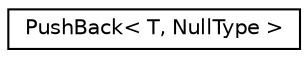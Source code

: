 digraph "Graphical Class Hierarchy"
{
  edge [fontname="Helvetica",fontsize="10",labelfontname="Helvetica",labelfontsize="10"];
  node [fontname="Helvetica",fontsize="10",shape=record];
  rankdir="LR";
  Node1 [label="PushBack\< T, NullType \>",height=0.2,width=0.4,color="black", fillcolor="white", style="filled",URL="$struct_push_back_3_01_t_00_01_null_type_01_4.html"];
}
